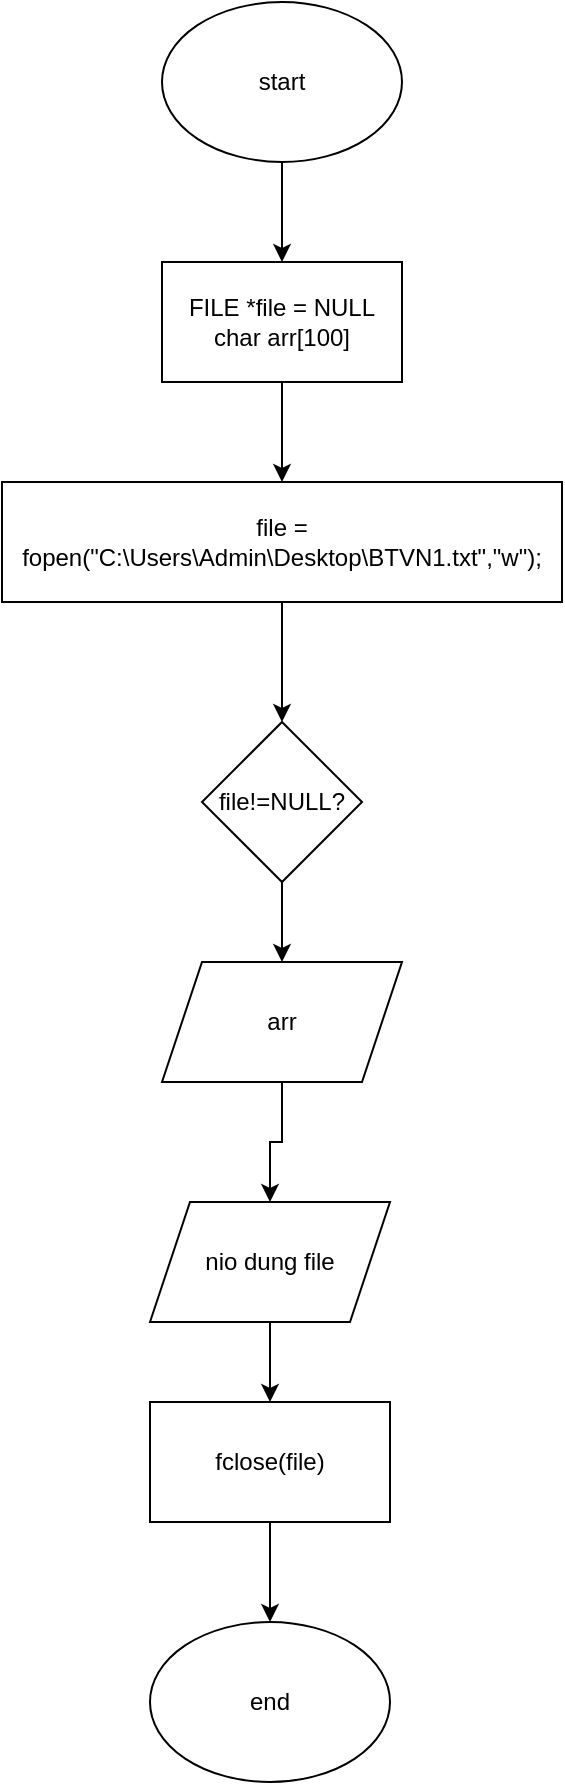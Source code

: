 <mxfile version="22.1.5" type="device">
  <diagram id="C5RBs43oDa-KdzZeNtuy" name="Page-1">
    <mxGraphModel dx="794" dy="480" grid="1" gridSize="10" guides="1" tooltips="1" connect="1" arrows="1" fold="1" page="1" pageScale="1" pageWidth="827" pageHeight="1169" math="0" shadow="0">
      <root>
        <mxCell id="WIyWlLk6GJQsqaUBKTNV-0" />
        <mxCell id="WIyWlLk6GJQsqaUBKTNV-1" parent="WIyWlLk6GJQsqaUBKTNV-0" />
        <mxCell id="vFbIZF17qloHyvn9tb9g-2" style="edgeStyle=orthogonalEdgeStyle;rounded=0;orthogonalLoop=1;jettySize=auto;html=1;exitX=0.5;exitY=1;exitDx=0;exitDy=0;entryX=0.5;entryY=0;entryDx=0;entryDy=0;" parent="WIyWlLk6GJQsqaUBKTNV-1" source="vFbIZF17qloHyvn9tb9g-0" target="vFbIZF17qloHyvn9tb9g-1" edge="1">
          <mxGeometry relative="1" as="geometry" />
        </mxCell>
        <mxCell id="vFbIZF17qloHyvn9tb9g-0" value="start&lt;br&gt;" style="ellipse;whiteSpace=wrap;html=1;" parent="WIyWlLk6GJQsqaUBKTNV-1" vertex="1">
          <mxGeometry x="360" y="40" width="120" height="80" as="geometry" />
        </mxCell>
        <mxCell id="vFbIZF17qloHyvn9tb9g-4" style="edgeStyle=orthogonalEdgeStyle;rounded=0;orthogonalLoop=1;jettySize=auto;html=1;exitX=0.5;exitY=1;exitDx=0;exitDy=0;entryX=0.5;entryY=0;entryDx=0;entryDy=0;" parent="WIyWlLk6GJQsqaUBKTNV-1" source="vFbIZF17qloHyvn9tb9g-1" target="vFbIZF17qloHyvn9tb9g-3" edge="1">
          <mxGeometry relative="1" as="geometry" />
        </mxCell>
        <mxCell id="vFbIZF17qloHyvn9tb9g-1" value="FILE *file = NULL&lt;br&gt;char arr[100]" style="rounded=0;whiteSpace=wrap;html=1;" parent="WIyWlLk6GJQsqaUBKTNV-1" vertex="1">
          <mxGeometry x="360" y="170" width="120" height="60" as="geometry" />
        </mxCell>
        <mxCell id="vFbIZF17qloHyvn9tb9g-6" style="edgeStyle=orthogonalEdgeStyle;rounded=0;orthogonalLoop=1;jettySize=auto;html=1;exitX=0.5;exitY=1;exitDx=0;exitDy=0;entryX=0.5;entryY=0;entryDx=0;entryDy=0;" parent="WIyWlLk6GJQsqaUBKTNV-1" source="vFbIZF17qloHyvn9tb9g-3" target="vFbIZF17qloHyvn9tb9g-5" edge="1">
          <mxGeometry relative="1" as="geometry" />
        </mxCell>
        <mxCell id="vFbIZF17qloHyvn9tb9g-3" value="file = fopen(&quot;C:\\Users\\Admin\\Desktop\\BTVN1.txt&quot;,&quot;w&quot;);" style="rounded=0;whiteSpace=wrap;html=1;" parent="WIyWlLk6GJQsqaUBKTNV-1" vertex="1">
          <mxGeometry x="280" y="280" width="280" height="60" as="geometry" />
        </mxCell>
        <mxCell id="vFbIZF17qloHyvn9tb9g-8" style="edgeStyle=orthogonalEdgeStyle;rounded=0;orthogonalLoop=1;jettySize=auto;html=1;exitX=0.5;exitY=1;exitDx=0;exitDy=0;entryX=0.5;entryY=0;entryDx=0;entryDy=0;" parent="WIyWlLk6GJQsqaUBKTNV-1" source="vFbIZF17qloHyvn9tb9g-5" target="vFbIZF17qloHyvn9tb9g-7" edge="1">
          <mxGeometry relative="1" as="geometry" />
        </mxCell>
        <mxCell id="vFbIZF17qloHyvn9tb9g-5" value="file!=NULL?" style="rhombus;whiteSpace=wrap;html=1;" parent="WIyWlLk6GJQsqaUBKTNV-1" vertex="1">
          <mxGeometry x="380" y="400" width="80" height="80" as="geometry" />
        </mxCell>
        <mxCell id="vFbIZF17qloHyvn9tb9g-11" style="edgeStyle=orthogonalEdgeStyle;rounded=0;orthogonalLoop=1;jettySize=auto;html=1;exitX=0.5;exitY=1;exitDx=0;exitDy=0;" parent="WIyWlLk6GJQsqaUBKTNV-1" source="vFbIZF17qloHyvn9tb9g-7" target="vFbIZF17qloHyvn9tb9g-9" edge="1">
          <mxGeometry relative="1" as="geometry" />
        </mxCell>
        <mxCell id="vFbIZF17qloHyvn9tb9g-7" value="arr" style="shape=parallelogram;perimeter=parallelogramPerimeter;whiteSpace=wrap;html=1;fixedSize=1;" parent="WIyWlLk6GJQsqaUBKTNV-1" vertex="1">
          <mxGeometry x="360" y="520" width="120" height="60" as="geometry" />
        </mxCell>
        <mxCell id="vFbIZF17qloHyvn9tb9g-13" style="edgeStyle=orthogonalEdgeStyle;rounded=0;orthogonalLoop=1;jettySize=auto;html=1;exitX=0.5;exitY=1;exitDx=0;exitDy=0;entryX=0.5;entryY=0;entryDx=0;entryDy=0;" parent="WIyWlLk6GJQsqaUBKTNV-1" source="vFbIZF17qloHyvn9tb9g-9" target="vFbIZF17qloHyvn9tb9g-12" edge="1">
          <mxGeometry relative="1" as="geometry" />
        </mxCell>
        <mxCell id="vFbIZF17qloHyvn9tb9g-9" value="nio dung file" style="shape=parallelogram;perimeter=parallelogramPerimeter;whiteSpace=wrap;html=1;fixedSize=1;" parent="WIyWlLk6GJQsqaUBKTNV-1" vertex="1">
          <mxGeometry x="354" y="640" width="120" height="60" as="geometry" />
        </mxCell>
        <mxCell id="vFbIZF17qloHyvn9tb9g-15" style="edgeStyle=orthogonalEdgeStyle;rounded=0;orthogonalLoop=1;jettySize=auto;html=1;exitX=0.5;exitY=1;exitDx=0;exitDy=0;" parent="WIyWlLk6GJQsqaUBKTNV-1" source="vFbIZF17qloHyvn9tb9g-12" target="vFbIZF17qloHyvn9tb9g-14" edge="1">
          <mxGeometry relative="1" as="geometry" />
        </mxCell>
        <mxCell id="vFbIZF17qloHyvn9tb9g-12" value="fclose(file)" style="rounded=0;whiteSpace=wrap;html=1;" parent="WIyWlLk6GJQsqaUBKTNV-1" vertex="1">
          <mxGeometry x="354" y="740" width="120" height="60" as="geometry" />
        </mxCell>
        <mxCell id="vFbIZF17qloHyvn9tb9g-14" value="end" style="ellipse;whiteSpace=wrap;html=1;" parent="WIyWlLk6GJQsqaUBKTNV-1" vertex="1">
          <mxGeometry x="354" y="850" width="120" height="80" as="geometry" />
        </mxCell>
      </root>
    </mxGraphModel>
  </diagram>
</mxfile>
